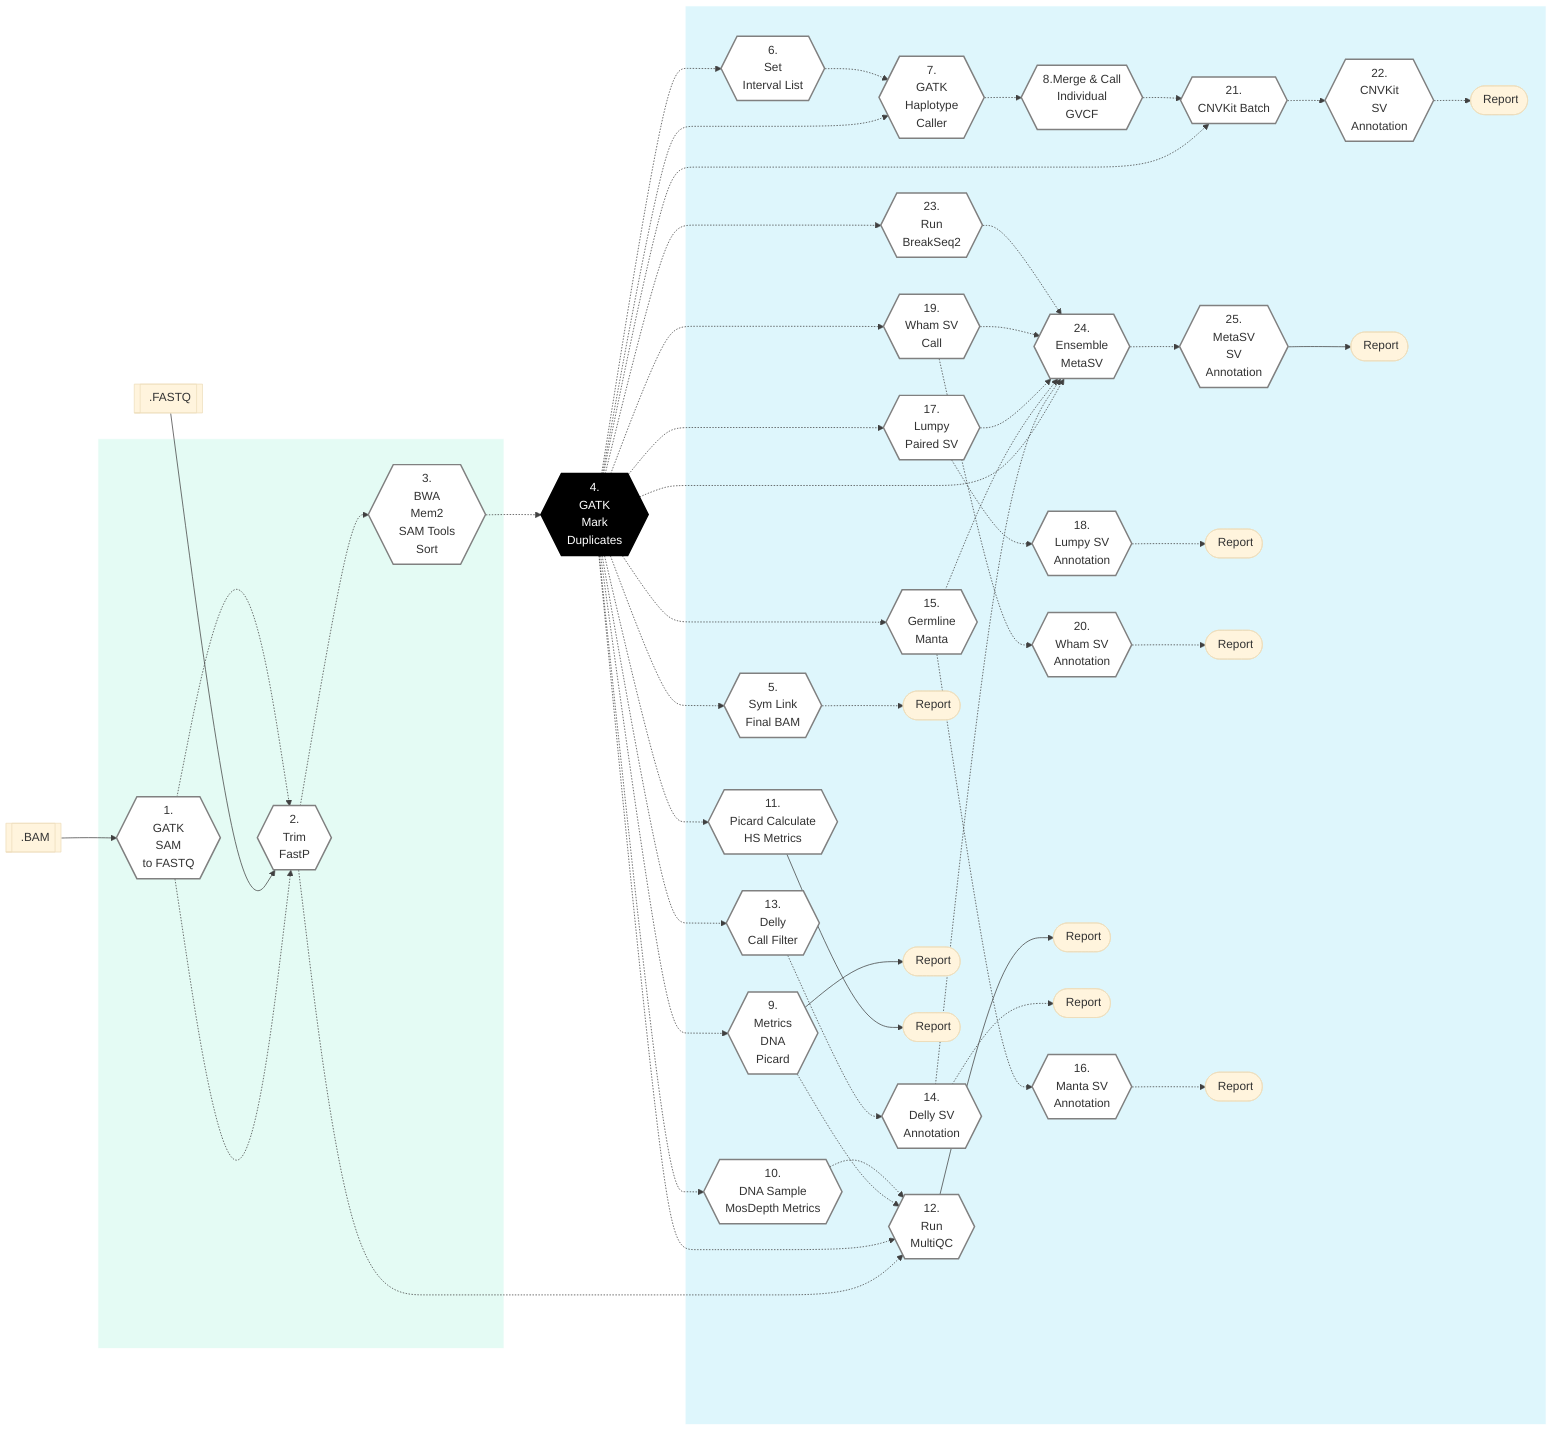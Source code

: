 %%{init: {'theme': 'base', 'themeVariables': { 'lineColor': '#404040'}}}%%

        %% GenPipes Schema for dnaseq.py
        %% Ref: https://bitbucket.org/mugqic/genpipes/src/master/pipelines/dnaseq/
        %% Author Shaloo Shalini <shalz@hotmail.com>
        %% -t germline_sv

        graph LR
        Node1{{ 1.<br/> GATK<br/>SAM<br/>to FASTQ }}:::nodefill
        Node2{{ 2.<br/> Trim<br/>FastP }}:::nodefill
        Node3{{ 3.<br/> BWA<br/>Mem2<br/>SAM Tools<br/>Sort }}:::nodefill
        Node4{{ 4.<br/> GATK<br/>Mark<br/>Duplicates }}:::nodefillblack
        Node5{{ 5.<br/> Sym Link<br/>Final BAM  }}:::nodefill
        Node6{{ 6.<br/> Set<br/>Interval List }}:::nodefill
        Node7{{ 7.<br/> GATK<br/>Haplotype<br/>Caller  }}:::nodefill
        Node8{{ 8.Merge & Call<br/> Individual<br/>GVCF }}:::nodefill
        Node9{{ 9.<br/> Metrics<br/>DNA<br/>Picard }}:::nodefill
        Node10{{ 10.<br/> DNA Sample <br/> MosDepth Metrics }}:::nodefill
        Node11{{ 11.<br/> Picard Calculate<br/>HS Metrics }}:::nodefill
        Node12{{ 12.<br/> Run<br/>MultiQC }}:::nodefill
        Node13{{ 13.<br/> Delly<br/>Call Filter }}:::nodefill
        Node14{{ 14.<br/> Delly SV<br/>Annotation }}:::nodefill
        Node15{{ 15.<br/> Germline<br/>Manta }}:::nodefill
        Node16{{ 16.<br/> Manta SV <br/> Annotation }}:::nodefill
        Node17{{ 17.<br/> Lumpy<br/>Paired SV }}:::nodefill
        Node18{{ 18.<br/> Lumpy SV<br/> Annotation  }}:::nodefill
        Node19{{ 19.<br/> Wham SV <br/> Call }}:::nodefill
        Node20{{ 20.<br/> Wham SV<br/>Annotation }}:::nodefill
        Node21{{ 21.<br/> CNVKit Batch }}:::nodefill
        Node22{{ 22.<br/>CNVKit<br/>SV<br/>Annotation }}:::nodefill
        Node23{{ 23.<br/> Run<br/>BreakSeq2 }}:::nodefill
        Node24{{ 24.<br/> Ensemble<br/>MetaSV }}:::nodefill
        Node25{{ 25.<br/> MetaSV <br/>SV <br/>Annotation  }}:::nodefill

        Input1[[fa:fa-file-archive-o .BAM]]
        Input2[[fa:fa-file-archive-o .FASTQ]]

        FinalBAMOP([fa:fa-sticky-note-o Report ])
        MultiQCOP([fa:fa-sticky-note-o Report ])
        MetricsOP([fa:fa-sticky-note-o Report ])
        MetaSVOP([fa:fa-sticky-note-o Report ])
        DellyOP([fa:fa-sticky-note-o Report ])
        LumpyOP([fa:fa-sticky-note-o Report ])
        WhamOP([fa:fa-sticky-note-o Report ])
        MantaOP([fa:fa-sticky-note-o Report ])
        CNVKitOP([fa:fa-sticky-note-o Report ])
        HSMetricsOP([fa:fa-sticky-note-o Report ])

        Input1 --> Node1 -.-> Node2
        Input2 --> Node2
  
        Node1 -.-> Node2 -.-> Node3 -.-> Node4 
        Node4 -.-> Node5 & Node6 & Node9 & Node10 & Node11 & Node13 & Node15 & Node17 & Node19 & Node21 & Node23 
        Node4 & Node6 -.-> Node7
        Node7 -.-> Node8 -.-> Node21
        Node2 & Node4 & Node9 & Node10 -.-> Node12
        Node13 -.-> Node14
        Node15 -.-> Node16
        Node17 -.-> Node18
        Node19 -.-> Node20
        Node21 -.-> Node22
        Node4 & Node14 & Node15 & Node17 & Node19 & Node23-.-> Node24
        Node24 -.-> Node25

        Node5 -.-> FinalBAMOP
        Node9 --> MetricsOP
        Node11 --> HSMetricsOP
        Node12 --> MultiQCOP
        Node25 --> MetaSVOP
        Node14 -.-> DellyOP
        Node16 -.-> MantaOP
        Node18 -.-> LumpyOP
        Node20 -.-> WhamOP
        Node22 -.-> CNVKitOP

        subgraph readSetSteps[" "]
          Node1
          Node2
          Node3
        end
        subgraph sampleSetSteps[" "]
          Node5
          Node6
          Node7
          Node8
          Node9
          Node10
          Node11
          Node12
          Node13
          Node14
          Node15
          Node16
          Node17
          Node18
          Node19
          Node20
          Node21
          Node22
          Node23
          Node24
          Node25

          MetaSVOP
          FinalBAMOP
          MetricsOP
          HSMetricsOP
          MultiQCOP
          DellyOP
          MantaOP
          CNVKitOP
          WhamOP
          LumpyOP
        end

        classDef greenRect fill:#E4FBF4,stroke:white
        class readSetSteps greenRect
        classDef blueRect fill:#DEF6FC,stroke:white
        class sampleSetSteps blueRect
        classDef nodefill fill:#ffffff,stroke:gray,stroke-width:2px
        classDef nodefillblack fill:black,stroke:black,color:white,stroke-width:2px